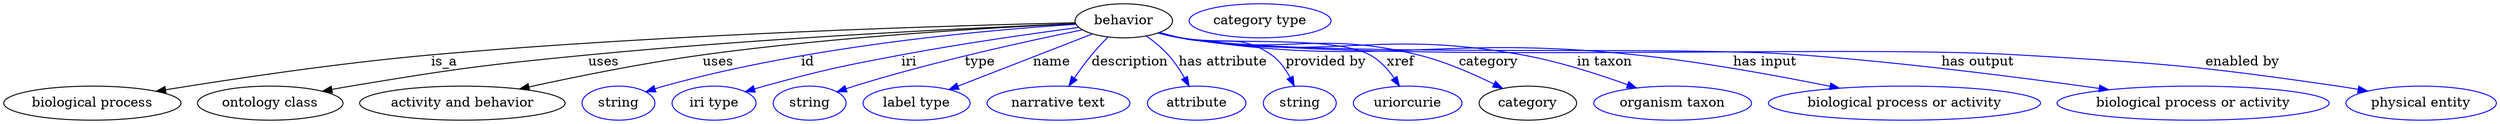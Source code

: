 digraph {
	graph [bb="0,0,2631.9,123"];
	node [label="\N"];
	behavior	[height=0.5,
		label=behavior,
		pos="1182.6,105",
		width=1.4263];
	"biological process"	[height=0.5,
		pos="93.592,18",
		width=2.5998];
	behavior -> "biological process"	[label=is_a,
		lp="465.59,61.5",
		pos="e,160.99,30.496 1131.5,102.97 1012.3,100.24 706.3,91.478 451.59,69 354.42,60.425 243.27,43.829 170.93,32.115"];
	"ontology class"	[height=0.5,
		pos="281.59,18",
		width=2.1304];
	behavior -> "ontology class"	[label=uses,
		lp="634.09,61.5",
		pos="e,336.82,30.601 1131.9,102.03 1032.8,97.924 806.88,87.284 617.59,69 505.6,58.182 477.6,54.377 366.59,36 360.26,34.952 353.68,33.781 \
347.1,32.557"];
	"activity and behavior"	[height=0.5,
		pos="484.59,18",
		width=3.015];
	behavior -> "activity and behavior"	[label=uses,
		lp="755.09,61.5",
		pos="e,545.08,32.956 1131.8,101.91 1049.1,98.077 880.31,88.468 738.59,69 676.08,60.413 605.74,46.207 554.96,35.128"];
	id	[color=blue,
		height=0.5,
		label=string,
		pos="649.59,18",
		width=1.0652];
	behavior -> id	[color=blue,
		label=id,
		lp="849.59,61.5",
		pos="e,678.58,29.99 1132.1,101.31 1043,95.603 852.41,79.06 697.59,36 694.48,35.135 691.28,34.172 688.09,33.155",
		style=solid];
	iri	[color=blue,
		height=0.5,
		label="iri type",
		pos="750.59,18",
		width=1.2277];
	behavior -> iri	[color=blue,
		label=iri,
		lp="956.59,61.5",
		pos="e,783.88,29.938 1134.9,97.959 1087.5,91.697 1012.8,81.134 948.59,69 884.08,56.801 867.96,53.205 804.59,36 801.01,35.029 797.32,33.974 \
793.62,32.883",
		style=solid];
	type	[color=blue,
		height=0.5,
		label=string,
		pos="851.59,18",
		width=1.0652];
	behavior -> type	[color=blue,
		label=type,
		lp="1030.6,61.5",
		pos="e,880.54,29.935 1138.8,95.407 1082.6,83.949 982.34,62.055 898.59,36 895.83,35.142 893,34.22 890.15,33.265",
		style=solid];
	name	[color=blue,
		height=0.5,
		label="label type",
		pos="964.59,18",
		width=1.5707];
	behavior -> name	[color=blue,
		label=name,
		lp="1107.6,61.5",
		pos="e,999.09,32.453 1149.5,91.09 1111.8,76.398 1050.1,52.339 1008.4,36.098",
		style=solid];
	description	[color=blue,
		height=0.5,
		label="narrative text",
		pos="1114.6,18",
		width=2.0943];
	behavior -> description	[color=blue,
		label=description,
		lp="1188.1,61.5",
		pos="e,1124.8,36.264 1165.1,87.917 1159.3,82.183 1152.9,75.525 1147.6,69 1141.5,61.506 1135.4,52.858 1130.3,44.883",
		style=solid];
	"has attribute"	[color=blue,
		height=0.5,
		label=attribute,
		pos="1259.6,18",
		width=1.4443];
	behavior -> "has attribute"	[color=blue,
		label="has attribute",
		lp="1286.6,61.5",
		pos="e,1251.2,35.806 1206,88.777 1213.7,83.112 1222,76.278 1228.6,69 1235.2,61.751 1241.2,52.916 1246.1,44.701",
		style=solid];
	"provided by"	[color=blue,
		height=0.5,
		label=string,
		pos="1367.6,18",
		width=1.0652];
	behavior -> "provided by"	[color=blue,
		label="provided by",
		lp="1395.1,61.5",
		pos="e,1361.7,35.984 1220.5,92.696 1227.8,90.682 1235.4,88.69 1242.6,87 1284.4,77.133 1302.3,93.576 1337.6,69 1346,63.133 1352.5,54.075 \
1357.2,45.273",
		style=solid];
	xref	[color=blue,
		height=0.5,
		label=uriorcurie,
		pos="1481.6,18",
		width=1.5887];
	behavior -> xref	[color=blue,
		label=xref,
		lp="1474.1,61.5",
		pos="e,1472.8,35.957 1219.5,92.391 1227.1,90.331 1235,88.4 1242.6,87 1286.3,78.913 1402.5,90.02 1441.6,69 1452,63.417 1460.6,53.874 1467.2,\
44.612",
		style=solid];
	category	[height=0.5,
		pos="1608.6,18",
		width=1.4263];
	behavior -> category	[color=blue,
		label=category,
		lp="1567.1,61.5",
		pos="e,1581.8,33.606 1219.4,92.282 1227,90.231 1235,88.331 1242.6,87 1352.3,67.716 1384.4,95.417 1492.6,69 1520.6,62.174 1550.3,49.205 \
1572.7,38.185",
		style=solid];
	"in taxon"	[color=blue,
		height=0.5,
		label="organism taxon",
		pos="1761.6,18",
		width=2.3109];
	behavior -> "in taxon"	[color=blue,
		label="in taxon",
		lp="1689.6,61.5",
		pos="e,1723.4,34.036 1219.1,92.239 1226.8,90.163 1234.9,88.265 1242.6,87 1400.7,60.999 1444.9,97.257 1602.6,69 1640.8,62.161 1682.5,48.782 \
1713.7,37.584",
		style=solid];
	"has input"	[color=blue,
		height=0.5,
		label="biological process or activity",
		pos="2006.6,18",
		width=3.9899];
	behavior -> "has input"	[color=blue,
		label="has input",
		lp="1859.1,61.5",
		pos="e,1937.8,33.83 1219.1,92.164 1226.8,90.094 1234.9,88.217 1242.6,87 1453.5,53.665 1510.3,91.561 1722.6,69 1792.5,61.576 1871.1,47.268 \
1927.8,35.853",
		style=solid];
	"has output"	[color=blue,
		height=0.5,
		label="biological process or activity",
		pos="2311.6,18",
		width=3.9899];
	behavior -> "has output"	[color=blue,
		label="has output",
		lp="2084.1,61.5",
		pos="e,2222.4,32.168 1218.8,92.191 1226.5,90.091 1234.8,88.195 1242.6,87 1386.3,65.014 1751.6,79.707 1896.6,69 2004.9,61.001 2128.4,45.266 \
2212.3,33.573",
		style=solid];
	"enabled by"	[color=blue,
		height=0.5,
		label="physical entity",
		pos="2552.6,18",
		width=2.2026];
	behavior -> "enabled by"	[color=blue,
		label="enabled by",
		lp="2364.1,61.5",
		pos="e,2495.9,30.756 1218.8,92.148 1226.5,90.051 1234.8,88.167 1242.6,87 1436.9,57.982 1930.4,80.555 2126.6,69 2277.3,60.124 2315.2,57.671 \
2464.6,36 2471.4,35.009 2478.5,33.852 2485.6,32.615",
		style=solid];
	"named thing_category"	[color=blue,
		height=0.5,
		label="category type",
		pos="1326.6,105",
		width=2.0762];
}
